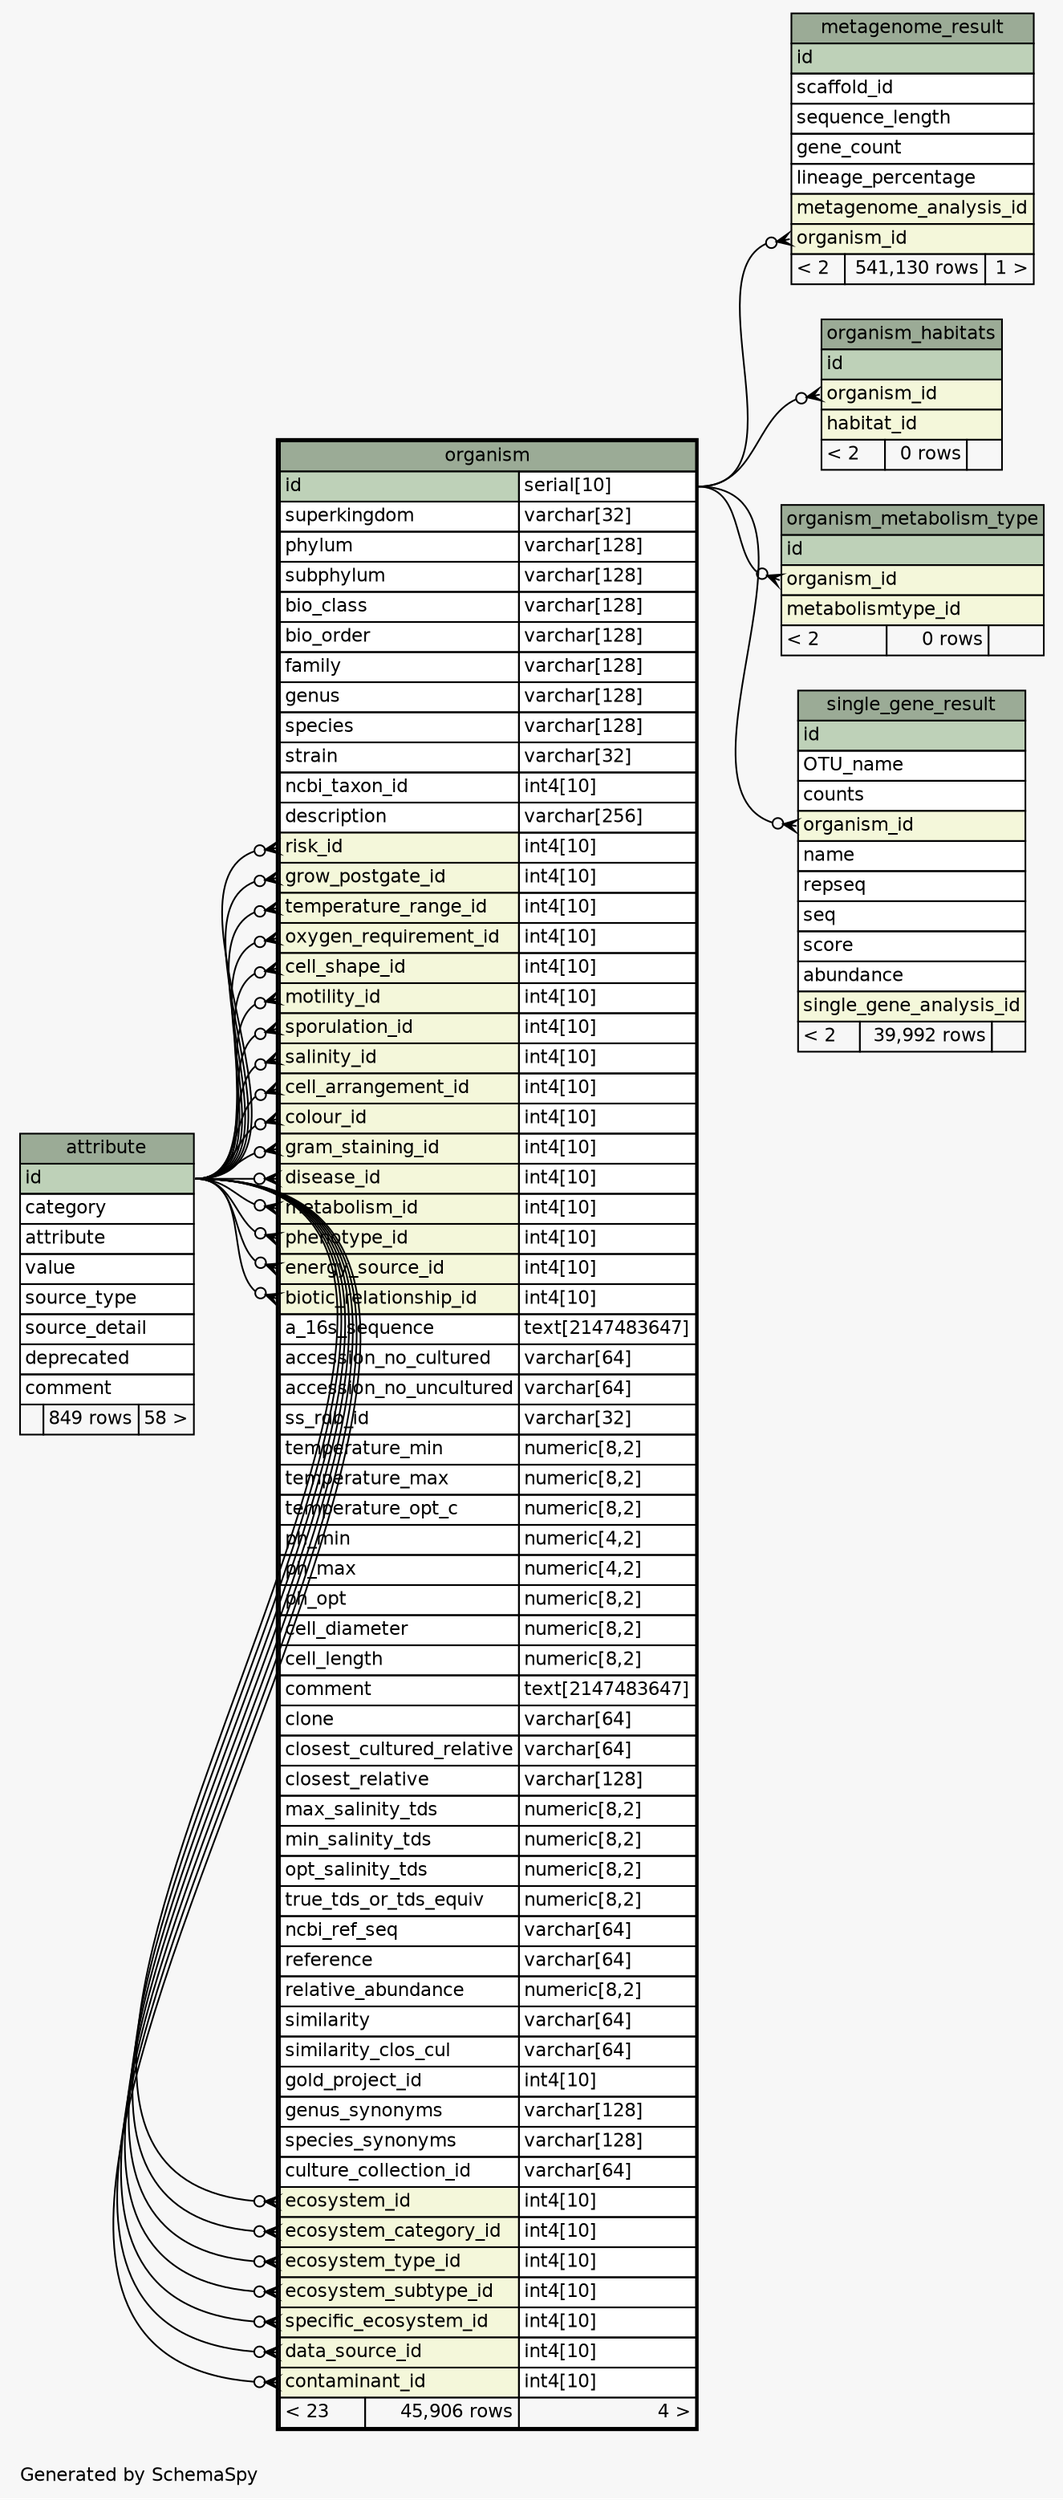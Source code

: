 // dot 2.38.0 on Windows 7 6.1
// SchemaSpy rev 590
digraph "oneDegreeRelationshipsDiagram" {
  graph [
    rankdir="RL"
    bgcolor="#f7f7f7"
    label="\nGenerated by SchemaSpy"
    labeljust="l"
    nodesep="0.18"
    ranksep="0.46"
    fontname="Helvetica"
    fontsize="11"
  ];
  node [
    fontname="Helvetica"
    fontsize="11"
    shape="plaintext"
  ];
  edge [
    arrowsize="0.8"
  ];
  "metagenome_result":"organism_id":w -> "organism":"id.type":e [arrowhead=none dir=back arrowtail=crowodot];
  "organism":"biotic_relationship_id":w -> "attribute":"id":e [arrowhead=none dir=back arrowtail=crowodot];
  "organism":"cell_arrangement_id":w -> "attribute":"id":e [arrowhead=none dir=back arrowtail=crowodot];
  "organism":"cell_shape_id":w -> "attribute":"id":e [arrowhead=none dir=back arrowtail=crowodot];
  "organism":"colour_id":w -> "attribute":"id":e [arrowhead=none dir=back arrowtail=crowodot];
  "organism":"contaminant_id":w -> "attribute":"id":e [arrowhead=none dir=back arrowtail=crowodot];
  "organism":"data_source_id":w -> "attribute":"id":e [arrowhead=none dir=back arrowtail=crowodot];
  "organism":"disease_id":w -> "attribute":"id":e [arrowhead=none dir=back arrowtail=crowodot];
  "organism":"ecosystem_category_id":w -> "attribute":"id":e [arrowhead=none dir=back arrowtail=crowodot];
  "organism":"ecosystem_id":w -> "attribute":"id":e [arrowhead=none dir=back arrowtail=crowodot];
  "organism":"ecosystem_subtype_id":w -> "attribute":"id":e [arrowhead=none dir=back arrowtail=crowodot];
  "organism":"ecosystem_type_id":w -> "attribute":"id":e [arrowhead=none dir=back arrowtail=crowodot];
  "organism":"energy_source_id":w -> "attribute":"id":e [arrowhead=none dir=back arrowtail=crowodot];
  "organism":"gram_staining_id":w -> "attribute":"id":e [arrowhead=none dir=back arrowtail=crowodot];
  "organism":"grow_postgate_id":w -> "attribute":"id":e [arrowhead=none dir=back arrowtail=crowodot];
  "organism":"metabolism_id":w -> "attribute":"id":e [arrowhead=none dir=back arrowtail=crowodot];
  "organism":"motility_id":w -> "attribute":"id":e [arrowhead=none dir=back arrowtail=crowodot];
  "organism":"oxygen_requirement_id":w -> "attribute":"id":e [arrowhead=none dir=back arrowtail=crowodot];
  "organism":"phenotype_id":w -> "attribute":"id":e [arrowhead=none dir=back arrowtail=crowodot];
  "organism":"risk_id":w -> "attribute":"id":e [arrowhead=none dir=back arrowtail=crowodot];
  "organism":"salinity_id":w -> "attribute":"id":e [arrowhead=none dir=back arrowtail=crowodot];
  "organism":"specific_ecosystem_id":w -> "attribute":"id":e [arrowhead=none dir=back arrowtail=crowodot];
  "organism":"sporulation_id":w -> "attribute":"id":e [arrowhead=none dir=back arrowtail=crowodot];
  "organism":"temperature_range_id":w -> "attribute":"id":e [arrowhead=none dir=back arrowtail=crowodot];
  "organism_habitats":"organism_id":w -> "organism":"id.type":e [arrowhead=none dir=back arrowtail=crowodot];
  "organism_metabolism_type":"organism_id":w -> "organism":"id.type":e [arrowhead=none dir=back arrowtail=crowodot];
  "single_gene_result":"organism_id":w -> "organism":"id.type":e [arrowhead=none dir=back arrowtail=crowodot];
  "attribute" [
    label=<
    <TABLE BORDER="0" CELLBORDER="1" CELLSPACING="0" BGCOLOR="#ffffff">
      <TR><TD COLSPAN="3" BGCOLOR="#9bab96" ALIGN="CENTER">attribute</TD></TR>
      <TR><TD PORT="id" COLSPAN="3" BGCOLOR="#bed1b8" ALIGN="LEFT">id</TD></TR>
      <TR><TD PORT="category" COLSPAN="3" ALIGN="LEFT">category</TD></TR>
      <TR><TD PORT="attribute" COLSPAN="3" ALIGN="LEFT">attribute</TD></TR>
      <TR><TD PORT="value" COLSPAN="3" ALIGN="LEFT">value</TD></TR>
      <TR><TD PORT="source_type" COLSPAN="3" ALIGN="LEFT">source_type</TD></TR>
      <TR><TD PORT="source_detail" COLSPAN="3" ALIGN="LEFT">source_detail</TD></TR>
      <TR><TD PORT="deprecated" COLSPAN="3" ALIGN="LEFT">deprecated</TD></TR>
      <TR><TD PORT="comment" COLSPAN="3" ALIGN="LEFT">comment</TD></TR>
      <TR><TD ALIGN="LEFT" BGCOLOR="#f7f7f7">  </TD><TD ALIGN="RIGHT" BGCOLOR="#f7f7f7">849 rows</TD><TD ALIGN="RIGHT" BGCOLOR="#f7f7f7">58 &gt;</TD></TR>
    </TABLE>>
    URL="attribute.html"
    tooltip="attribute"
  ];
  "metagenome_result" [
    label=<
    <TABLE BORDER="0" CELLBORDER="1" CELLSPACING="0" BGCOLOR="#ffffff">
      <TR><TD COLSPAN="3" BGCOLOR="#9bab96" ALIGN="CENTER">metagenome_result</TD></TR>
      <TR><TD PORT="id" COLSPAN="3" BGCOLOR="#bed1b8" ALIGN="LEFT">id</TD></TR>
      <TR><TD PORT="scaffold_id" COLSPAN="3" ALIGN="LEFT">scaffold_id</TD></TR>
      <TR><TD PORT="sequence_length" COLSPAN="3" ALIGN="LEFT">sequence_length</TD></TR>
      <TR><TD PORT="gene_count" COLSPAN="3" ALIGN="LEFT">gene_count</TD></TR>
      <TR><TD PORT="lineage_percentage" COLSPAN="3" ALIGN="LEFT">lineage_percentage</TD></TR>
      <TR><TD PORT="metagenome_analysis_id" COLSPAN="3" BGCOLOR="#f4f7da" ALIGN="LEFT">metagenome_analysis_id</TD></TR>
      <TR><TD PORT="organism_id" COLSPAN="3" BGCOLOR="#f4f7da" ALIGN="LEFT">organism_id</TD></TR>
      <TR><TD ALIGN="LEFT" BGCOLOR="#f7f7f7">&lt; 2</TD><TD ALIGN="RIGHT" BGCOLOR="#f7f7f7">541,130 rows</TD><TD ALIGN="RIGHT" BGCOLOR="#f7f7f7">1 &gt;</TD></TR>
    </TABLE>>
    URL="metagenome_result.html"
    tooltip="metagenome_result"
  ];
  "organism" [
    label=<
    <TABLE BORDER="2" CELLBORDER="1" CELLSPACING="0" BGCOLOR="#ffffff">
      <TR><TD COLSPAN="3" BGCOLOR="#9bab96" ALIGN="CENTER">organism</TD></TR>
      <TR><TD PORT="id" COLSPAN="2" BGCOLOR="#bed1b8" ALIGN="LEFT">id</TD><TD PORT="id.type" ALIGN="LEFT">serial[10]</TD></TR>
      <TR><TD PORT="superkingdom" COLSPAN="2" ALIGN="LEFT">superkingdom</TD><TD PORT="superkingdom.type" ALIGN="LEFT">varchar[32]</TD></TR>
      <TR><TD PORT="phylum" COLSPAN="2" ALIGN="LEFT">phylum</TD><TD PORT="phylum.type" ALIGN="LEFT">varchar[128]</TD></TR>
      <TR><TD PORT="subphylum" COLSPAN="2" ALIGN="LEFT">subphylum</TD><TD PORT="subphylum.type" ALIGN="LEFT">varchar[128]</TD></TR>
      <TR><TD PORT="bio_class" COLSPAN="2" ALIGN="LEFT">bio_class</TD><TD PORT="bio_class.type" ALIGN="LEFT">varchar[128]</TD></TR>
      <TR><TD PORT="bio_order" COLSPAN="2" ALIGN="LEFT">bio_order</TD><TD PORT="bio_order.type" ALIGN="LEFT">varchar[128]</TD></TR>
      <TR><TD PORT="family" COLSPAN="2" ALIGN="LEFT">family</TD><TD PORT="family.type" ALIGN="LEFT">varchar[128]</TD></TR>
      <TR><TD PORT="genus" COLSPAN="2" ALIGN="LEFT">genus</TD><TD PORT="genus.type" ALIGN="LEFT">varchar[128]</TD></TR>
      <TR><TD PORT="species" COLSPAN="2" ALIGN="LEFT">species</TD><TD PORT="species.type" ALIGN="LEFT">varchar[128]</TD></TR>
      <TR><TD PORT="strain" COLSPAN="2" ALIGN="LEFT">strain</TD><TD PORT="strain.type" ALIGN="LEFT">varchar[32]</TD></TR>
      <TR><TD PORT="ncbi_taxon_id" COLSPAN="2" ALIGN="LEFT">ncbi_taxon_id</TD><TD PORT="ncbi_taxon_id.type" ALIGN="LEFT">int4[10]</TD></TR>
      <TR><TD PORT="description" COLSPAN="2" ALIGN="LEFT">description</TD><TD PORT="description.type" ALIGN="LEFT">varchar[256]</TD></TR>
      <TR><TD PORT="risk_id" COLSPAN="2" BGCOLOR="#f4f7da" ALIGN="LEFT">risk_id</TD><TD PORT="risk_id.type" ALIGN="LEFT">int4[10]</TD></TR>
      <TR><TD PORT="grow_postgate_id" COLSPAN="2" BGCOLOR="#f4f7da" ALIGN="LEFT">grow_postgate_id</TD><TD PORT="grow_postgate_id.type" ALIGN="LEFT">int4[10]</TD></TR>
      <TR><TD PORT="temperature_range_id" COLSPAN="2" BGCOLOR="#f4f7da" ALIGN="LEFT">temperature_range_id</TD><TD PORT="temperature_range_id.type" ALIGN="LEFT">int4[10]</TD></TR>
      <TR><TD PORT="oxygen_requirement_id" COLSPAN="2" BGCOLOR="#f4f7da" ALIGN="LEFT">oxygen_requirement_id</TD><TD PORT="oxygen_requirement_id.type" ALIGN="LEFT">int4[10]</TD></TR>
      <TR><TD PORT="cell_shape_id" COLSPAN="2" BGCOLOR="#f4f7da" ALIGN="LEFT">cell_shape_id</TD><TD PORT="cell_shape_id.type" ALIGN="LEFT">int4[10]</TD></TR>
      <TR><TD PORT="motility_id" COLSPAN="2" BGCOLOR="#f4f7da" ALIGN="LEFT">motility_id</TD><TD PORT="motility_id.type" ALIGN="LEFT">int4[10]</TD></TR>
      <TR><TD PORT="sporulation_id" COLSPAN="2" BGCOLOR="#f4f7da" ALIGN="LEFT">sporulation_id</TD><TD PORT="sporulation_id.type" ALIGN="LEFT">int4[10]</TD></TR>
      <TR><TD PORT="salinity_id" COLSPAN="2" BGCOLOR="#f4f7da" ALIGN="LEFT">salinity_id</TD><TD PORT="salinity_id.type" ALIGN="LEFT">int4[10]</TD></TR>
      <TR><TD PORT="cell_arrangement_id" COLSPAN="2" BGCOLOR="#f4f7da" ALIGN="LEFT">cell_arrangement_id</TD><TD PORT="cell_arrangement_id.type" ALIGN="LEFT">int4[10]</TD></TR>
      <TR><TD PORT="colour_id" COLSPAN="2" BGCOLOR="#f4f7da" ALIGN="LEFT">colour_id</TD><TD PORT="colour_id.type" ALIGN="LEFT">int4[10]</TD></TR>
      <TR><TD PORT="gram_staining_id" COLSPAN="2" BGCOLOR="#f4f7da" ALIGN="LEFT">gram_staining_id</TD><TD PORT="gram_staining_id.type" ALIGN="LEFT">int4[10]</TD></TR>
      <TR><TD PORT="disease_id" COLSPAN="2" BGCOLOR="#f4f7da" ALIGN="LEFT">disease_id</TD><TD PORT="disease_id.type" ALIGN="LEFT">int4[10]</TD></TR>
      <TR><TD PORT="metabolism_id" COLSPAN="2" BGCOLOR="#f4f7da" ALIGN="LEFT">metabolism_id</TD><TD PORT="metabolism_id.type" ALIGN="LEFT">int4[10]</TD></TR>
      <TR><TD PORT="phenotype_id" COLSPAN="2" BGCOLOR="#f4f7da" ALIGN="LEFT">phenotype_id</TD><TD PORT="phenotype_id.type" ALIGN="LEFT">int4[10]</TD></TR>
      <TR><TD PORT="energy_source_id" COLSPAN="2" BGCOLOR="#f4f7da" ALIGN="LEFT">energy_source_id</TD><TD PORT="energy_source_id.type" ALIGN="LEFT">int4[10]</TD></TR>
      <TR><TD PORT="biotic_relationship_id" COLSPAN="2" BGCOLOR="#f4f7da" ALIGN="LEFT">biotic_relationship_id</TD><TD PORT="biotic_relationship_id.type" ALIGN="LEFT">int4[10]</TD></TR>
      <TR><TD PORT="a_16s_sequence" COLSPAN="2" ALIGN="LEFT">a_16s_sequence</TD><TD PORT="a_16s_sequence.type" ALIGN="LEFT">text[2147483647]</TD></TR>
      <TR><TD PORT="accession_no_cultured" COLSPAN="2" ALIGN="LEFT">accession_no_cultured</TD><TD PORT="accession_no_cultured.type" ALIGN="LEFT">varchar[64]</TD></TR>
      <TR><TD PORT="accession_no_uncultured" COLSPAN="2" ALIGN="LEFT">accession_no_uncultured</TD><TD PORT="accession_no_uncultured.type" ALIGN="LEFT">varchar[64]</TD></TR>
      <TR><TD PORT="ss_rdb_id" COLSPAN="2" ALIGN="LEFT">ss_rdb_id</TD><TD PORT="ss_rdb_id.type" ALIGN="LEFT">varchar[32]</TD></TR>
      <TR><TD PORT="temperature_min" COLSPAN="2" ALIGN="LEFT">temperature_min</TD><TD PORT="temperature_min.type" ALIGN="LEFT">numeric[8,2]</TD></TR>
      <TR><TD PORT="temperature_max" COLSPAN="2" ALIGN="LEFT">temperature_max</TD><TD PORT="temperature_max.type" ALIGN="LEFT">numeric[8,2]</TD></TR>
      <TR><TD PORT="temperature_opt_c" COLSPAN="2" ALIGN="LEFT">temperature_opt_c</TD><TD PORT="temperature_opt_c.type" ALIGN="LEFT">numeric[8,2]</TD></TR>
      <TR><TD PORT="ph_min" COLSPAN="2" ALIGN="LEFT">ph_min</TD><TD PORT="ph_min.type" ALIGN="LEFT">numeric[4,2]</TD></TR>
      <TR><TD PORT="ph_max" COLSPAN="2" ALIGN="LEFT">ph_max</TD><TD PORT="ph_max.type" ALIGN="LEFT">numeric[4,2]</TD></TR>
      <TR><TD PORT="ph_opt" COLSPAN="2" ALIGN="LEFT">ph_opt</TD><TD PORT="ph_opt.type" ALIGN="LEFT">numeric[8,2]</TD></TR>
      <TR><TD PORT="cell_diameter" COLSPAN="2" ALIGN="LEFT">cell_diameter</TD><TD PORT="cell_diameter.type" ALIGN="LEFT">numeric[8,2]</TD></TR>
      <TR><TD PORT="cell_length" COLSPAN="2" ALIGN="LEFT">cell_length</TD><TD PORT="cell_length.type" ALIGN="LEFT">numeric[8,2]</TD></TR>
      <TR><TD PORT="comment" COLSPAN="2" ALIGN="LEFT">comment</TD><TD PORT="comment.type" ALIGN="LEFT">text[2147483647]</TD></TR>
      <TR><TD PORT="clone" COLSPAN="2" ALIGN="LEFT">clone</TD><TD PORT="clone.type" ALIGN="LEFT">varchar[64]</TD></TR>
      <TR><TD PORT="closest_cultured_relative" COLSPAN="2" ALIGN="LEFT">closest_cultured_relative</TD><TD PORT="closest_cultured_relative.type" ALIGN="LEFT">varchar[64]</TD></TR>
      <TR><TD PORT="closest_relative" COLSPAN="2" ALIGN="LEFT">closest_relative</TD><TD PORT="closest_relative.type" ALIGN="LEFT">varchar[128]</TD></TR>
      <TR><TD PORT="max_salinity_tds" COLSPAN="2" ALIGN="LEFT">max_salinity_tds</TD><TD PORT="max_salinity_tds.type" ALIGN="LEFT">numeric[8,2]</TD></TR>
      <TR><TD PORT="min_salinity_tds" COLSPAN="2" ALIGN="LEFT">min_salinity_tds</TD><TD PORT="min_salinity_tds.type" ALIGN="LEFT">numeric[8,2]</TD></TR>
      <TR><TD PORT="opt_salinity_tds" COLSPAN="2" ALIGN="LEFT">opt_salinity_tds</TD><TD PORT="opt_salinity_tds.type" ALIGN="LEFT">numeric[8,2]</TD></TR>
      <TR><TD PORT="true_tds_or_tds_equiv" COLSPAN="2" ALIGN="LEFT">true_tds_or_tds_equiv</TD><TD PORT="true_tds_or_tds_equiv.type" ALIGN="LEFT">numeric[8,2]</TD></TR>
      <TR><TD PORT="ncbi_ref_seq" COLSPAN="2" ALIGN="LEFT">ncbi_ref_seq</TD><TD PORT="ncbi_ref_seq.type" ALIGN="LEFT">varchar[64]</TD></TR>
      <TR><TD PORT="reference" COLSPAN="2" ALIGN="LEFT">reference</TD><TD PORT="reference.type" ALIGN="LEFT">varchar[64]</TD></TR>
      <TR><TD PORT="relative_abundance" COLSPAN="2" ALIGN="LEFT">relative_abundance</TD><TD PORT="relative_abundance.type" ALIGN="LEFT">numeric[8,2]</TD></TR>
      <TR><TD PORT="similarity" COLSPAN="2" ALIGN="LEFT">similarity</TD><TD PORT="similarity.type" ALIGN="LEFT">varchar[64]</TD></TR>
      <TR><TD PORT="similarity_clos_cul" COLSPAN="2" ALIGN="LEFT">similarity_clos_cul</TD><TD PORT="similarity_clos_cul.type" ALIGN="LEFT">varchar[64]</TD></TR>
      <TR><TD PORT="gold_project_id" COLSPAN="2" ALIGN="LEFT">gold_project_id</TD><TD PORT="gold_project_id.type" ALIGN="LEFT">int4[10]</TD></TR>
      <TR><TD PORT="genus_synonyms" COLSPAN="2" ALIGN="LEFT">genus_synonyms</TD><TD PORT="genus_synonyms.type" ALIGN="LEFT">varchar[128]</TD></TR>
      <TR><TD PORT="species_synonyms" COLSPAN="2" ALIGN="LEFT">species_synonyms</TD><TD PORT="species_synonyms.type" ALIGN="LEFT">varchar[128]</TD></TR>
      <TR><TD PORT="culture_collection_id" COLSPAN="2" ALIGN="LEFT">culture_collection_id</TD><TD PORT="culture_collection_id.type" ALIGN="LEFT">varchar[64]</TD></TR>
      <TR><TD PORT="ecosystem_id" COLSPAN="2" BGCOLOR="#f4f7da" ALIGN="LEFT">ecosystem_id</TD><TD PORT="ecosystem_id.type" ALIGN="LEFT">int4[10]</TD></TR>
      <TR><TD PORT="ecosystem_category_id" COLSPAN="2" BGCOLOR="#f4f7da" ALIGN="LEFT">ecosystem_category_id</TD><TD PORT="ecosystem_category_id.type" ALIGN="LEFT">int4[10]</TD></TR>
      <TR><TD PORT="ecosystem_type_id" COLSPAN="2" BGCOLOR="#f4f7da" ALIGN="LEFT">ecosystem_type_id</TD><TD PORT="ecosystem_type_id.type" ALIGN="LEFT">int4[10]</TD></TR>
      <TR><TD PORT="ecosystem_subtype_id" COLSPAN="2" BGCOLOR="#f4f7da" ALIGN="LEFT">ecosystem_subtype_id</TD><TD PORT="ecosystem_subtype_id.type" ALIGN="LEFT">int4[10]</TD></TR>
      <TR><TD PORT="specific_ecosystem_id" COLSPAN="2" BGCOLOR="#f4f7da" ALIGN="LEFT">specific_ecosystem_id</TD><TD PORT="specific_ecosystem_id.type" ALIGN="LEFT">int4[10]</TD></TR>
      <TR><TD PORT="data_source_id" COLSPAN="2" BGCOLOR="#f4f7da" ALIGN="LEFT">data_source_id</TD><TD PORT="data_source_id.type" ALIGN="LEFT">int4[10]</TD></TR>
      <TR><TD PORT="contaminant_id" COLSPAN="2" BGCOLOR="#f4f7da" ALIGN="LEFT">contaminant_id</TD><TD PORT="contaminant_id.type" ALIGN="LEFT">int4[10]</TD></TR>
      <TR><TD ALIGN="LEFT" BGCOLOR="#f7f7f7">&lt; 23</TD><TD ALIGN="RIGHT" BGCOLOR="#f7f7f7">45,906 rows</TD><TD ALIGN="RIGHT" BGCOLOR="#f7f7f7">4 &gt;</TD></TR>
    </TABLE>>
    URL="organism.html"
    tooltip="organism"
  ];
  "organism_habitats" [
    label=<
    <TABLE BORDER="0" CELLBORDER="1" CELLSPACING="0" BGCOLOR="#ffffff">
      <TR><TD COLSPAN="3" BGCOLOR="#9bab96" ALIGN="CENTER">organism_habitats</TD></TR>
      <TR><TD PORT="id" COLSPAN="3" BGCOLOR="#bed1b8" ALIGN="LEFT">id</TD></TR>
      <TR><TD PORT="organism_id" COLSPAN="3" BGCOLOR="#f4f7da" ALIGN="LEFT">organism_id</TD></TR>
      <TR><TD PORT="habitat_id" COLSPAN="3" BGCOLOR="#f4f7da" ALIGN="LEFT">habitat_id</TD></TR>
      <TR><TD ALIGN="LEFT" BGCOLOR="#f7f7f7">&lt; 2</TD><TD ALIGN="RIGHT" BGCOLOR="#f7f7f7">0 rows</TD><TD ALIGN="RIGHT" BGCOLOR="#f7f7f7">  </TD></TR>
    </TABLE>>
    URL="organism_habitats.html"
    tooltip="organism_habitats"
  ];
  "organism_metabolism_type" [
    label=<
    <TABLE BORDER="0" CELLBORDER="1" CELLSPACING="0" BGCOLOR="#ffffff">
      <TR><TD COLSPAN="3" BGCOLOR="#9bab96" ALIGN="CENTER">organism_metabolism_type</TD></TR>
      <TR><TD PORT="id" COLSPAN="3" BGCOLOR="#bed1b8" ALIGN="LEFT">id</TD></TR>
      <TR><TD PORT="organism_id" COLSPAN="3" BGCOLOR="#f4f7da" ALIGN="LEFT">organism_id</TD></TR>
      <TR><TD PORT="metabolismtype_id" COLSPAN="3" BGCOLOR="#f4f7da" ALIGN="LEFT">metabolismtype_id</TD></TR>
      <TR><TD ALIGN="LEFT" BGCOLOR="#f7f7f7">&lt; 2</TD><TD ALIGN="RIGHT" BGCOLOR="#f7f7f7">0 rows</TD><TD ALIGN="RIGHT" BGCOLOR="#f7f7f7">  </TD></TR>
    </TABLE>>
    URL="organism_metabolism_type.html"
    tooltip="organism_metabolism_type"
  ];
  "single_gene_result" [
    label=<
    <TABLE BORDER="0" CELLBORDER="1" CELLSPACING="0" BGCOLOR="#ffffff">
      <TR><TD COLSPAN="3" BGCOLOR="#9bab96" ALIGN="CENTER">single_gene_result</TD></TR>
      <TR><TD PORT="id" COLSPAN="3" BGCOLOR="#bed1b8" ALIGN="LEFT">id</TD></TR>
      <TR><TD PORT="OTU_name" COLSPAN="3" ALIGN="LEFT">OTU_name</TD></TR>
      <TR><TD PORT="counts" COLSPAN="3" ALIGN="LEFT">counts</TD></TR>
      <TR><TD PORT="organism_id" COLSPAN="3" BGCOLOR="#f4f7da" ALIGN="LEFT">organism_id</TD></TR>
      <TR><TD PORT="name" COLSPAN="3" ALIGN="LEFT">name</TD></TR>
      <TR><TD PORT="repseq" COLSPAN="3" ALIGN="LEFT">repseq</TD></TR>
      <TR><TD PORT="seq" COLSPAN="3" ALIGN="LEFT">seq</TD></TR>
      <TR><TD PORT="score" COLSPAN="3" ALIGN="LEFT">score</TD></TR>
      <TR><TD PORT="abundance" COLSPAN="3" ALIGN="LEFT">abundance</TD></TR>
      <TR><TD PORT="single_gene_analysis_id" COLSPAN="3" BGCOLOR="#f4f7da" ALIGN="LEFT">single_gene_analysis_id</TD></TR>
      <TR><TD ALIGN="LEFT" BGCOLOR="#f7f7f7">&lt; 2</TD><TD ALIGN="RIGHT" BGCOLOR="#f7f7f7">39,992 rows</TD><TD ALIGN="RIGHT" BGCOLOR="#f7f7f7">  </TD></TR>
    </TABLE>>
    URL="single_gene_result.html"
    tooltip="single_gene_result"
  ];
}
